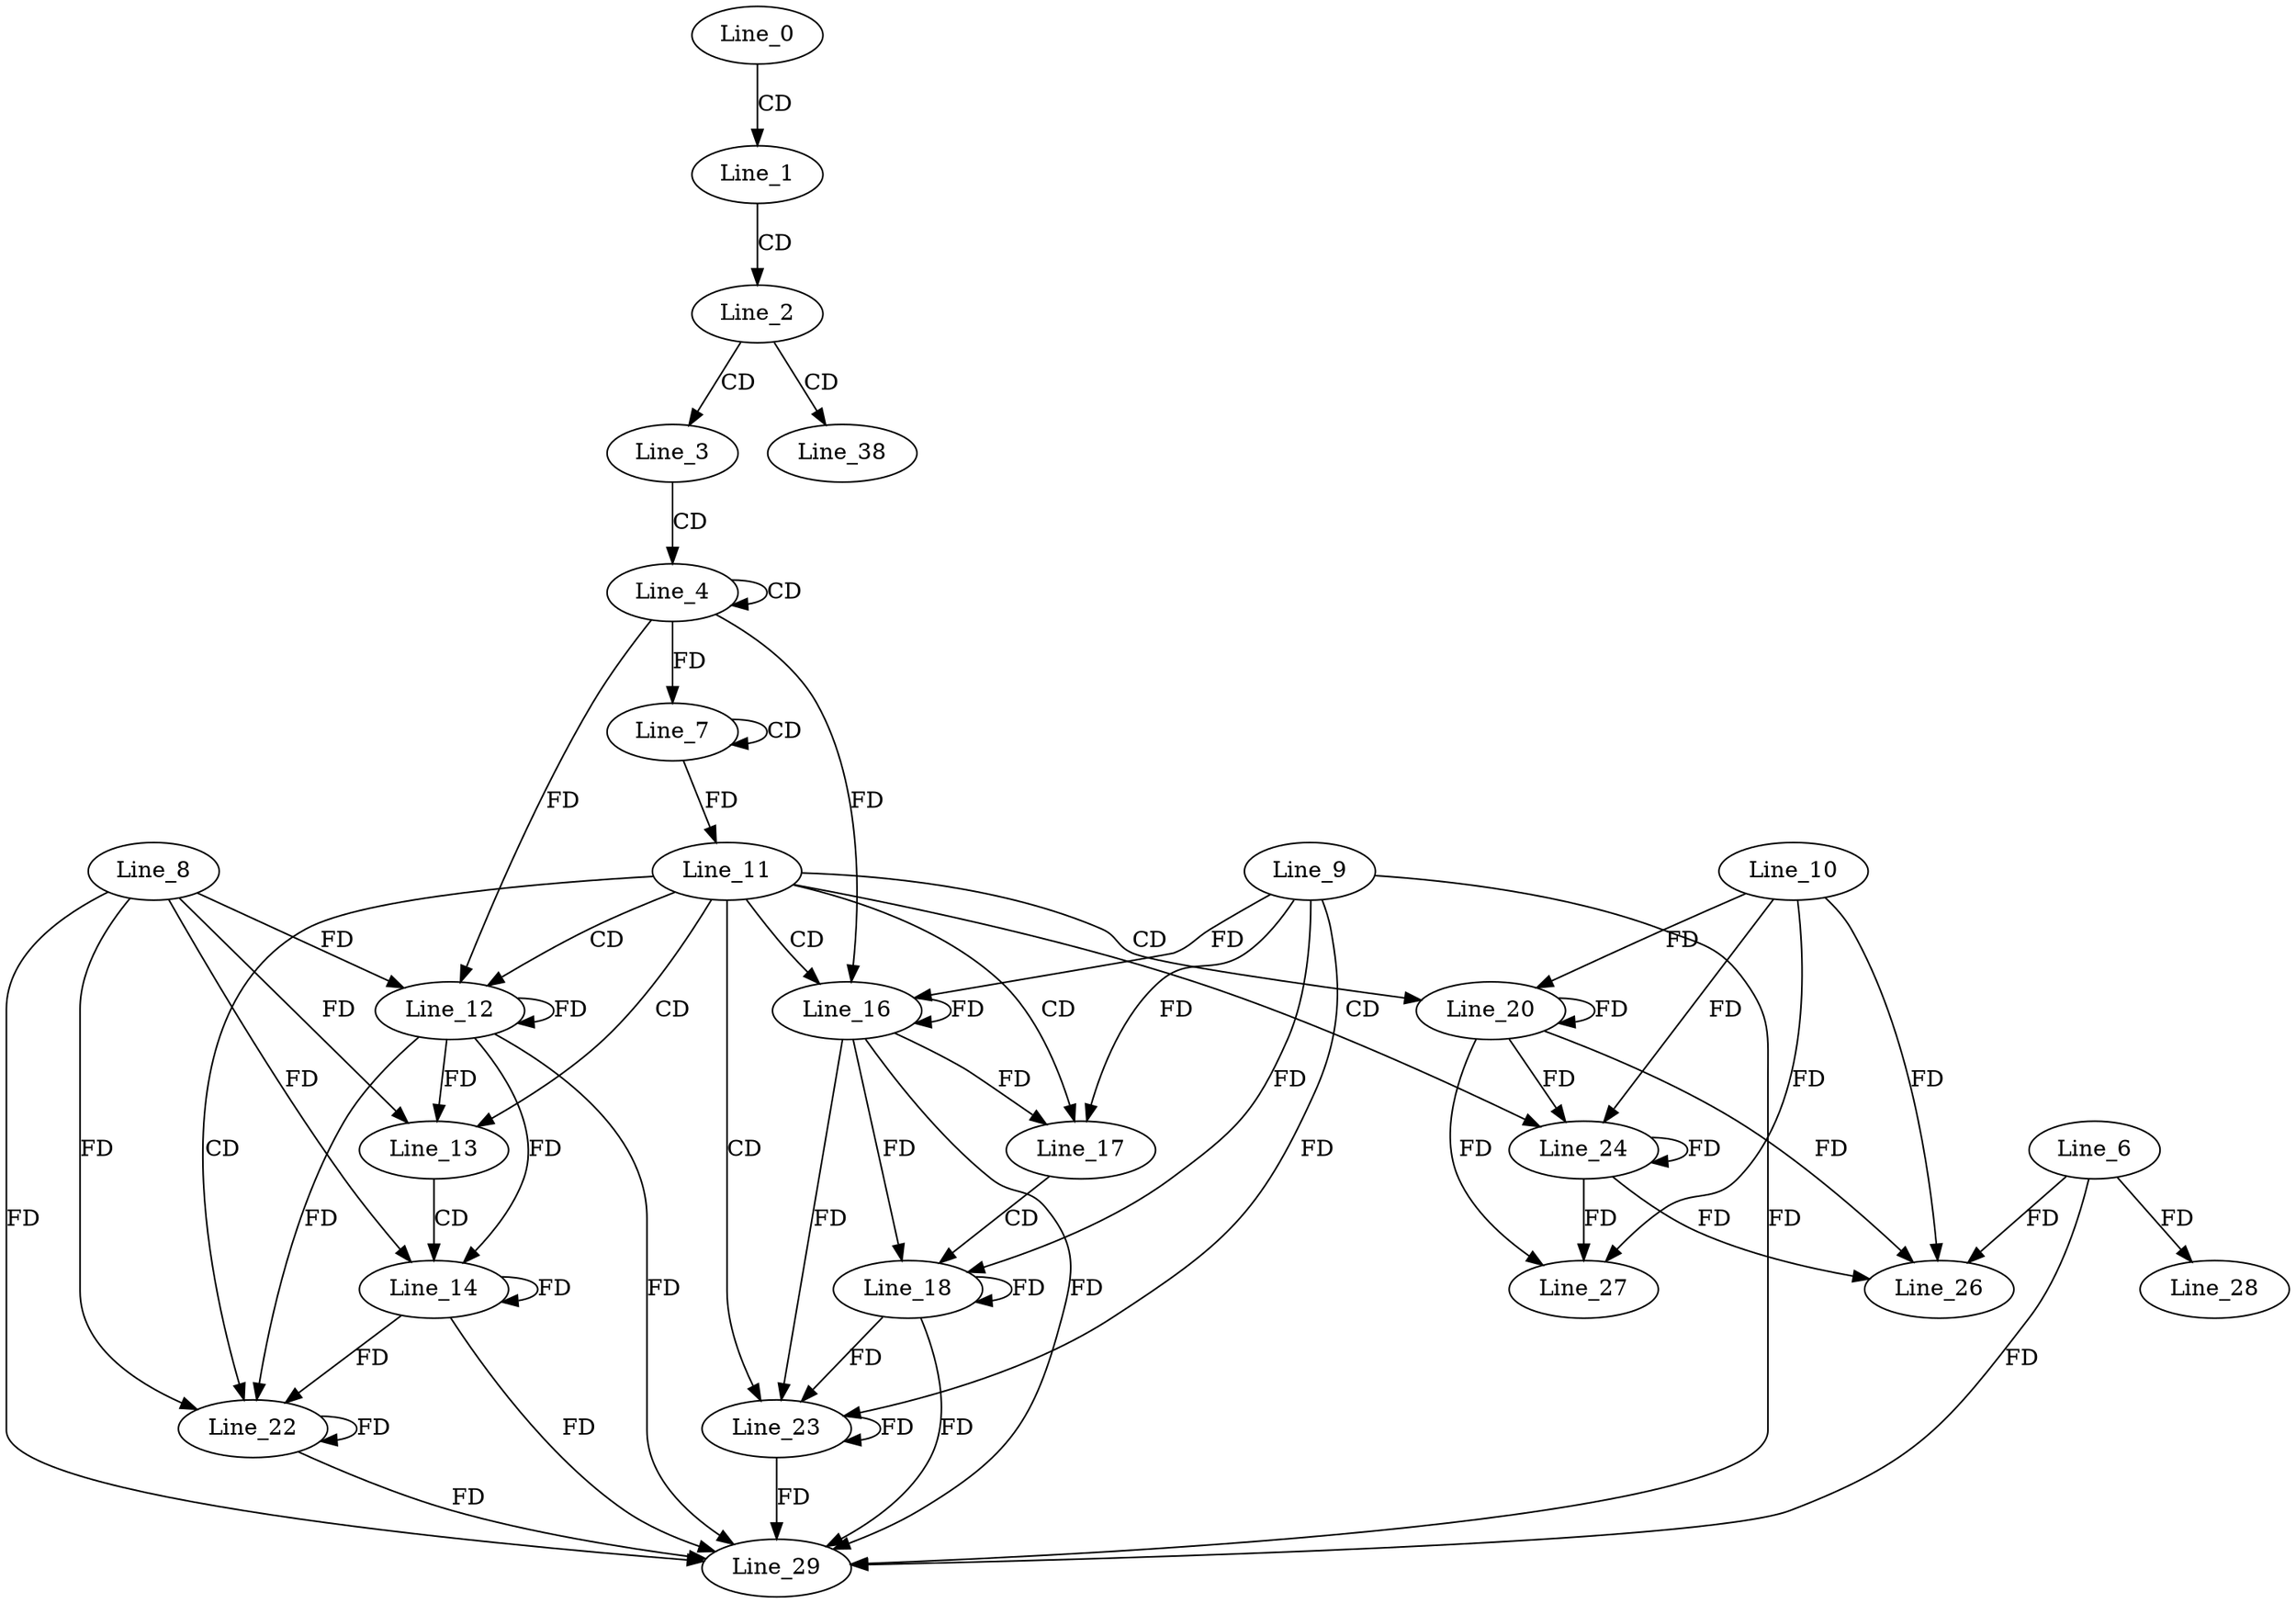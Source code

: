 digraph G {
  Line_0;
  Line_1;
  Line_2;
  Line_3;
  Line_4;
  Line_4;
  Line_7;
  Line_7;
  Line_11;
  Line_12;
  Line_8;
  Line_12;
  Line_13;
  Line_14;
  Line_14;
  Line_16;
  Line_9;
  Line_16;
  Line_17;
  Line_18;
  Line_20;
  Line_10;
  Line_22;
  Line_23;
  Line_24;
  Line_24;
  Line_26;
  Line_6;
  Line_27;
  Line_28;
  Line_29;
  Line_29;
  Line_38;
  Line_0 -> Line_1 [ label="CD" ];
  Line_1 -> Line_2 [ label="CD" ];
  Line_2 -> Line_3 [ label="CD" ];
  Line_3 -> Line_4 [ label="CD" ];
  Line_4 -> Line_4 [ label="CD" ];
  Line_7 -> Line_7 [ label="CD" ];
  Line_4 -> Line_7 [ label="FD" ];
  Line_7 -> Line_11 [ label="FD" ];
  Line_11 -> Line_12 [ label="CD" ];
  Line_8 -> Line_12 [ label="FD" ];
  Line_12 -> Line_12 [ label="FD" ];
  Line_4 -> Line_12 [ label="FD" ];
  Line_11 -> Line_13 [ label="CD" ];
  Line_8 -> Line_13 [ label="FD" ];
  Line_12 -> Line_13 [ label="FD" ];
  Line_13 -> Line_14 [ label="CD" ];
  Line_8 -> Line_14 [ label="FD" ];
  Line_12 -> Line_14 [ label="FD" ];
  Line_14 -> Line_14 [ label="FD" ];
  Line_11 -> Line_16 [ label="CD" ];
  Line_9 -> Line_16 [ label="FD" ];
  Line_16 -> Line_16 [ label="FD" ];
  Line_4 -> Line_16 [ label="FD" ];
  Line_11 -> Line_17 [ label="CD" ];
  Line_9 -> Line_17 [ label="FD" ];
  Line_16 -> Line_17 [ label="FD" ];
  Line_17 -> Line_18 [ label="CD" ];
  Line_9 -> Line_18 [ label="FD" ];
  Line_16 -> Line_18 [ label="FD" ];
  Line_18 -> Line_18 [ label="FD" ];
  Line_11 -> Line_20 [ label="CD" ];
  Line_10 -> Line_20 [ label="FD" ];
  Line_20 -> Line_20 [ label="FD" ];
  Line_11 -> Line_22 [ label="CD" ];
  Line_8 -> Line_22 [ label="FD" ];
  Line_12 -> Line_22 [ label="FD" ];
  Line_14 -> Line_22 [ label="FD" ];
  Line_22 -> Line_22 [ label="FD" ];
  Line_11 -> Line_23 [ label="CD" ];
  Line_9 -> Line_23 [ label="FD" ];
  Line_16 -> Line_23 [ label="FD" ];
  Line_18 -> Line_23 [ label="FD" ];
  Line_23 -> Line_23 [ label="FD" ];
  Line_11 -> Line_24 [ label="CD" ];
  Line_10 -> Line_24 [ label="FD" ];
  Line_20 -> Line_24 [ label="FD" ];
  Line_24 -> Line_24 [ label="FD" ];
  Line_10 -> Line_26 [ label="FD" ];
  Line_20 -> Line_26 [ label="FD" ];
  Line_24 -> Line_26 [ label="FD" ];
  Line_6 -> Line_26 [ label="FD" ];
  Line_10 -> Line_27 [ label="FD" ];
  Line_20 -> Line_27 [ label="FD" ];
  Line_24 -> Line_27 [ label="FD" ];
  Line_6 -> Line_28 [ label="FD" ];
  Line_8 -> Line_29 [ label="FD" ];
  Line_12 -> Line_29 [ label="FD" ];
  Line_14 -> Line_29 [ label="FD" ];
  Line_22 -> Line_29 [ label="FD" ];
  Line_9 -> Line_29 [ label="FD" ];
  Line_16 -> Line_29 [ label="FD" ];
  Line_18 -> Line_29 [ label="FD" ];
  Line_23 -> Line_29 [ label="FD" ];
  Line_6 -> Line_29 [ label="FD" ];
  Line_2 -> Line_38 [ label="CD" ];
}
